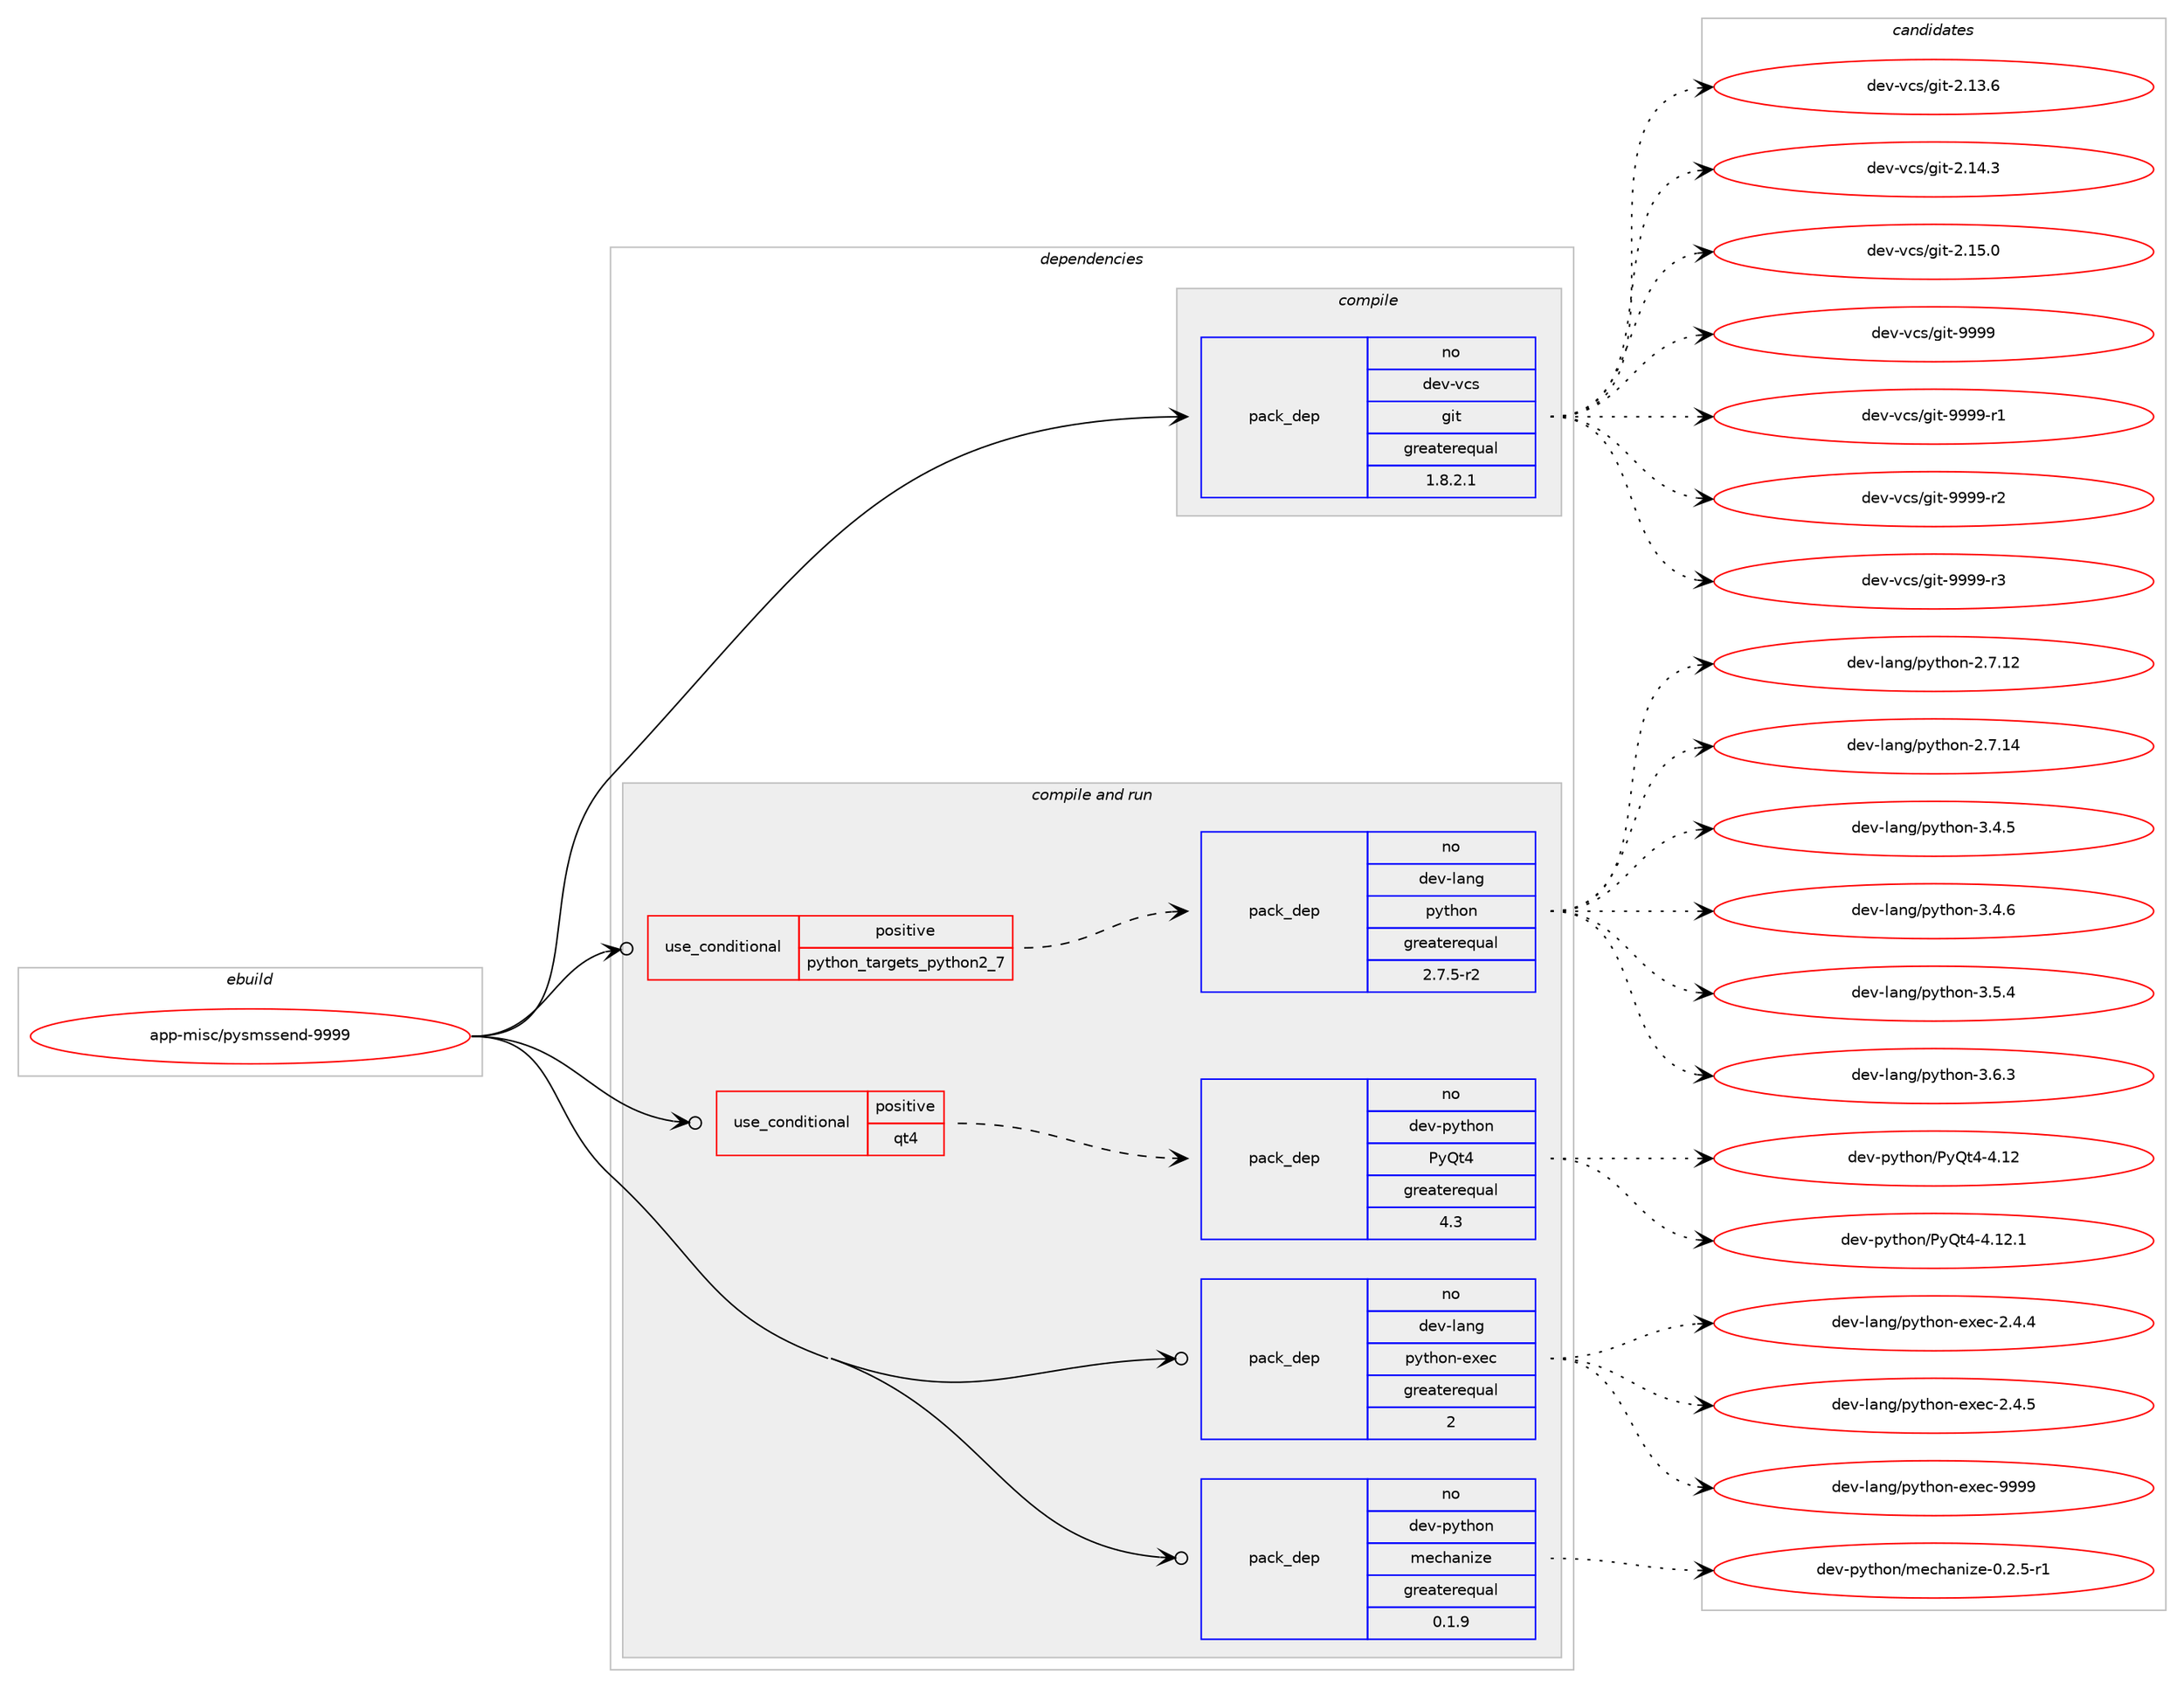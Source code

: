 digraph prolog {

# *************
# Graph options
# *************

newrank=true;
concentrate=true;
compound=true;
graph [rankdir=LR,fontname=Helvetica,fontsize=10,ranksep=1.5];#, ranksep=2.5, nodesep=0.2];
edge  [arrowhead=vee];
node  [fontname=Helvetica,fontsize=10];

# **********
# The ebuild
# **********

subgraph cluster_leftcol {
color=gray;
rank=same;
label=<<i>ebuild</i>>;
id [label="app-misc/pysmssend-9999", color=red, width=4, href="../app-misc/pysmssend-9999.svg"];
}

# ****************
# The dependencies
# ****************

subgraph cluster_midcol {
color=gray;
label=<<i>dependencies</i>>;
subgraph cluster_compile {
fillcolor="#eeeeee";
style=filled;
label=<<i>compile</i>>;
subgraph pack34044 {
dependency47533 [label=<<TABLE BORDER="0" CELLBORDER="1" CELLSPACING="0" CELLPADDING="4" WIDTH="220"><TR><TD ROWSPAN="6" CELLPADDING="30">pack_dep</TD></TR><TR><TD WIDTH="110">no</TD></TR><TR><TD>dev-vcs</TD></TR><TR><TD>git</TD></TR><TR><TD>greaterequal</TD></TR><TR><TD>1.8.2.1</TD></TR></TABLE>>, shape=none, color=blue];
}
id:e -> dependency47533:w [weight=20,style="solid",arrowhead="vee"];
}
subgraph cluster_compileandrun {
fillcolor="#eeeeee";
style=filled;
label=<<i>compile and run</i>>;
subgraph cond12700 {
dependency47534 [label=<<TABLE BORDER="0" CELLBORDER="1" CELLSPACING="0" CELLPADDING="4"><TR><TD ROWSPAN="3" CELLPADDING="10">use_conditional</TD></TR><TR><TD>positive</TD></TR><TR><TD>python_targets_python2_7</TD></TR></TABLE>>, shape=none, color=red];
subgraph pack34045 {
dependency47535 [label=<<TABLE BORDER="0" CELLBORDER="1" CELLSPACING="0" CELLPADDING="4" WIDTH="220"><TR><TD ROWSPAN="6" CELLPADDING="30">pack_dep</TD></TR><TR><TD WIDTH="110">no</TD></TR><TR><TD>dev-lang</TD></TR><TR><TD>python</TD></TR><TR><TD>greaterequal</TD></TR><TR><TD>2.7.5-r2</TD></TR></TABLE>>, shape=none, color=blue];
}
dependency47534:e -> dependency47535:w [weight=20,style="dashed",arrowhead="vee"];
}
id:e -> dependency47534:w [weight=20,style="solid",arrowhead="odotvee"];
subgraph cond12701 {
dependency47536 [label=<<TABLE BORDER="0" CELLBORDER="1" CELLSPACING="0" CELLPADDING="4"><TR><TD ROWSPAN="3" CELLPADDING="10">use_conditional</TD></TR><TR><TD>positive</TD></TR><TR><TD>qt4</TD></TR></TABLE>>, shape=none, color=red];
subgraph pack34046 {
dependency47537 [label=<<TABLE BORDER="0" CELLBORDER="1" CELLSPACING="0" CELLPADDING="4" WIDTH="220"><TR><TD ROWSPAN="6" CELLPADDING="30">pack_dep</TD></TR><TR><TD WIDTH="110">no</TD></TR><TR><TD>dev-python</TD></TR><TR><TD>PyQt4</TD></TR><TR><TD>greaterequal</TD></TR><TR><TD>4.3</TD></TR></TABLE>>, shape=none, color=blue];
}
dependency47536:e -> dependency47537:w [weight=20,style="dashed",arrowhead="vee"];
}
id:e -> dependency47536:w [weight=20,style="solid",arrowhead="odotvee"];
subgraph pack34047 {
dependency47538 [label=<<TABLE BORDER="0" CELLBORDER="1" CELLSPACING="0" CELLPADDING="4" WIDTH="220"><TR><TD ROWSPAN="6" CELLPADDING="30">pack_dep</TD></TR><TR><TD WIDTH="110">no</TD></TR><TR><TD>dev-lang</TD></TR><TR><TD>python-exec</TD></TR><TR><TD>greaterequal</TD></TR><TR><TD>2</TD></TR></TABLE>>, shape=none, color=blue];
}
id:e -> dependency47538:w [weight=20,style="solid",arrowhead="odotvee"];
subgraph pack34048 {
dependency47539 [label=<<TABLE BORDER="0" CELLBORDER="1" CELLSPACING="0" CELLPADDING="4" WIDTH="220"><TR><TD ROWSPAN="6" CELLPADDING="30">pack_dep</TD></TR><TR><TD WIDTH="110">no</TD></TR><TR><TD>dev-python</TD></TR><TR><TD>mechanize</TD></TR><TR><TD>greaterequal</TD></TR><TR><TD>0.1.9</TD></TR></TABLE>>, shape=none, color=blue];
}
id:e -> dependency47539:w [weight=20,style="solid",arrowhead="odotvee"];
}
subgraph cluster_run {
fillcolor="#eeeeee";
style=filled;
label=<<i>run</i>>;
}
}

# **************
# The candidates
# **************

subgraph cluster_choices {
rank=same;
color=gray;
label=<<i>candidates</i>>;

subgraph choice34044 {
color=black;
nodesep=1;
choice10010111845118991154710310511645504649514654 [label="dev-vcs/git-2.13.6", color=red, width=4,href="../dev-vcs/git-2.13.6.svg"];
choice10010111845118991154710310511645504649524651 [label="dev-vcs/git-2.14.3", color=red, width=4,href="../dev-vcs/git-2.14.3.svg"];
choice10010111845118991154710310511645504649534648 [label="dev-vcs/git-2.15.0", color=red, width=4,href="../dev-vcs/git-2.15.0.svg"];
choice1001011184511899115471031051164557575757 [label="dev-vcs/git-9999", color=red, width=4,href="../dev-vcs/git-9999.svg"];
choice10010111845118991154710310511645575757574511449 [label="dev-vcs/git-9999-r1", color=red, width=4,href="../dev-vcs/git-9999-r1.svg"];
choice10010111845118991154710310511645575757574511450 [label="dev-vcs/git-9999-r2", color=red, width=4,href="../dev-vcs/git-9999-r2.svg"];
choice10010111845118991154710310511645575757574511451 [label="dev-vcs/git-9999-r3", color=red, width=4,href="../dev-vcs/git-9999-r3.svg"];
dependency47533:e -> choice10010111845118991154710310511645504649514654:w [style=dotted,weight="100"];
dependency47533:e -> choice10010111845118991154710310511645504649524651:w [style=dotted,weight="100"];
dependency47533:e -> choice10010111845118991154710310511645504649534648:w [style=dotted,weight="100"];
dependency47533:e -> choice1001011184511899115471031051164557575757:w [style=dotted,weight="100"];
dependency47533:e -> choice10010111845118991154710310511645575757574511449:w [style=dotted,weight="100"];
dependency47533:e -> choice10010111845118991154710310511645575757574511450:w [style=dotted,weight="100"];
dependency47533:e -> choice10010111845118991154710310511645575757574511451:w [style=dotted,weight="100"];
}
subgraph choice34045 {
color=black;
nodesep=1;
choice10010111845108971101034711212111610411111045504655464950 [label="dev-lang/python-2.7.12", color=red, width=4,href="../dev-lang/python-2.7.12.svg"];
choice10010111845108971101034711212111610411111045504655464952 [label="dev-lang/python-2.7.14", color=red, width=4,href="../dev-lang/python-2.7.14.svg"];
choice100101118451089711010347112121116104111110455146524653 [label="dev-lang/python-3.4.5", color=red, width=4,href="../dev-lang/python-3.4.5.svg"];
choice100101118451089711010347112121116104111110455146524654 [label="dev-lang/python-3.4.6", color=red, width=4,href="../dev-lang/python-3.4.6.svg"];
choice100101118451089711010347112121116104111110455146534652 [label="dev-lang/python-3.5.4", color=red, width=4,href="../dev-lang/python-3.5.4.svg"];
choice100101118451089711010347112121116104111110455146544651 [label="dev-lang/python-3.6.3", color=red, width=4,href="../dev-lang/python-3.6.3.svg"];
dependency47535:e -> choice10010111845108971101034711212111610411111045504655464950:w [style=dotted,weight="100"];
dependency47535:e -> choice10010111845108971101034711212111610411111045504655464952:w [style=dotted,weight="100"];
dependency47535:e -> choice100101118451089711010347112121116104111110455146524653:w [style=dotted,weight="100"];
dependency47535:e -> choice100101118451089711010347112121116104111110455146524654:w [style=dotted,weight="100"];
dependency47535:e -> choice100101118451089711010347112121116104111110455146534652:w [style=dotted,weight="100"];
dependency47535:e -> choice100101118451089711010347112121116104111110455146544651:w [style=dotted,weight="100"];
}
subgraph choice34046 {
color=black;
nodesep=1;
choice10010111845112121116104111110478012181116524552464950 [label="dev-python/PyQt4-4.12", color=red, width=4,href="../dev-python/PyQt4-4.12.svg"];
choice100101118451121211161041111104780121811165245524649504649 [label="dev-python/PyQt4-4.12.1", color=red, width=4,href="../dev-python/PyQt4-4.12.1.svg"];
dependency47537:e -> choice10010111845112121116104111110478012181116524552464950:w [style=dotted,weight="100"];
dependency47537:e -> choice100101118451121211161041111104780121811165245524649504649:w [style=dotted,weight="100"];
}
subgraph choice34047 {
color=black;
nodesep=1;
choice1001011184510897110103471121211161041111104510112010199455046524652 [label="dev-lang/python-exec-2.4.4", color=red, width=4,href="../dev-lang/python-exec-2.4.4.svg"];
choice1001011184510897110103471121211161041111104510112010199455046524653 [label="dev-lang/python-exec-2.4.5", color=red, width=4,href="../dev-lang/python-exec-2.4.5.svg"];
choice10010111845108971101034711212111610411111045101120101994557575757 [label="dev-lang/python-exec-9999", color=red, width=4,href="../dev-lang/python-exec-9999.svg"];
dependency47538:e -> choice1001011184510897110103471121211161041111104510112010199455046524652:w [style=dotted,weight="100"];
dependency47538:e -> choice1001011184510897110103471121211161041111104510112010199455046524653:w [style=dotted,weight="100"];
dependency47538:e -> choice10010111845108971101034711212111610411111045101120101994557575757:w [style=dotted,weight="100"];
}
subgraph choice34048 {
color=black;
nodesep=1;
choice100101118451121211161041111104710910199104971101051221014548465046534511449 [label="dev-python/mechanize-0.2.5-r1", color=red, width=4,href="../dev-python/mechanize-0.2.5-r1.svg"];
dependency47539:e -> choice100101118451121211161041111104710910199104971101051221014548465046534511449:w [style=dotted,weight="100"];
}
}

}
